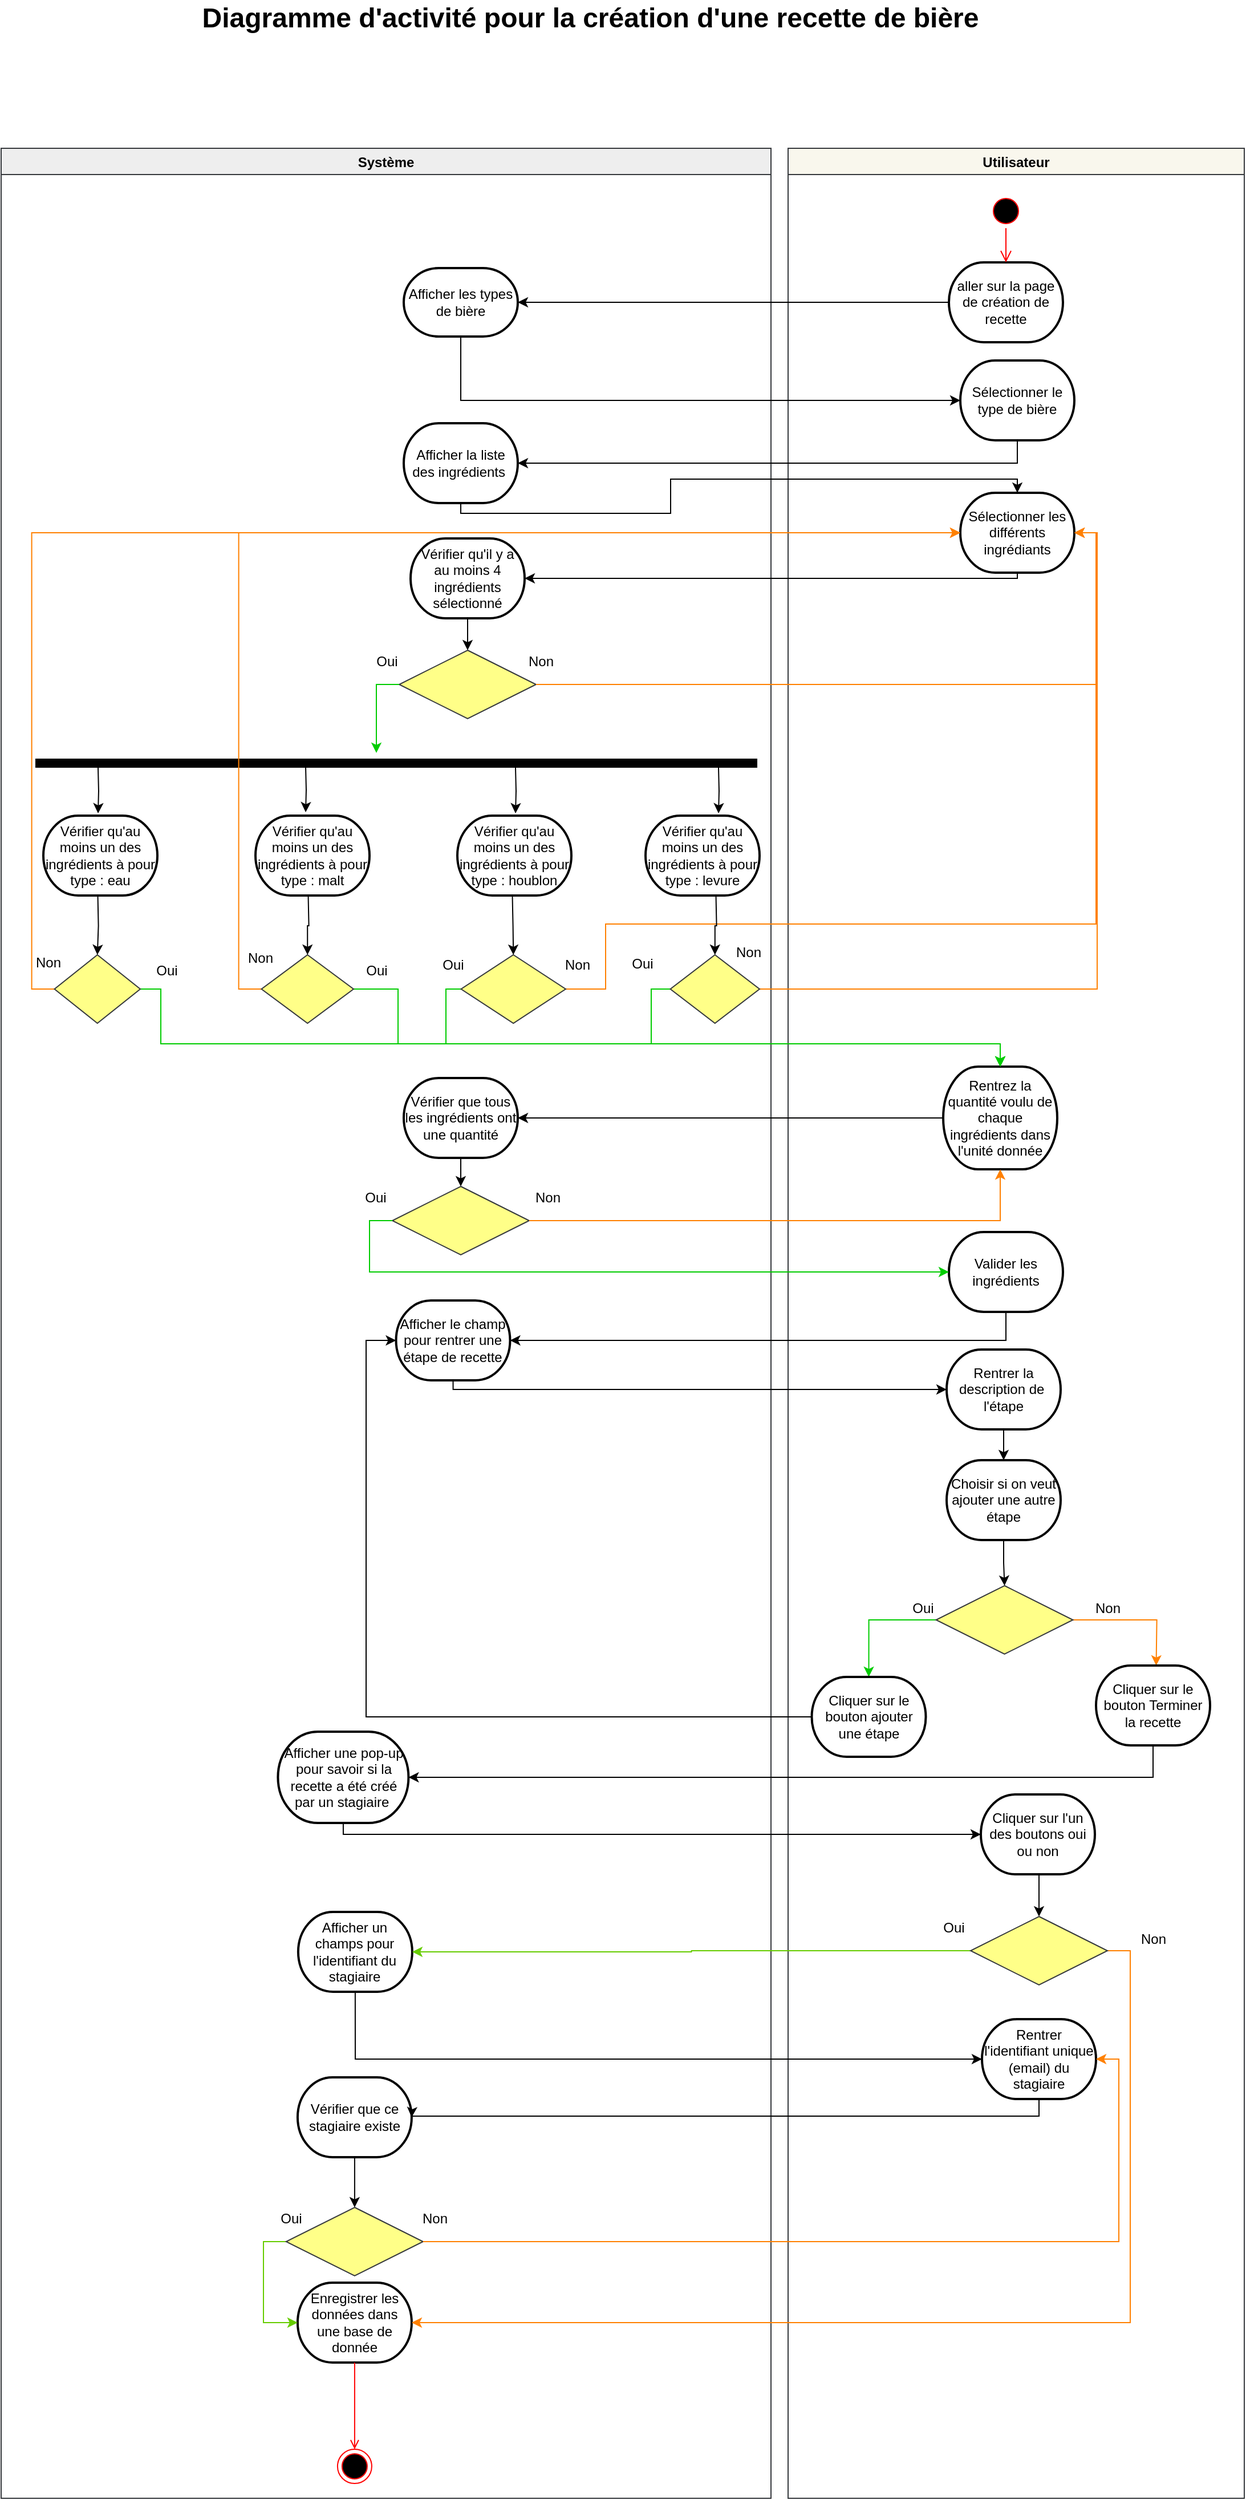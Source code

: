 <mxfile version="19.0.3" type="github">
  <diagram id="vqC2mFW4HvGlkNuLK0up" name="Page-1">
    <mxGraphModel dx="2207" dy="689" grid="1" gridSize="10" guides="1" tooltips="1" connect="1" arrows="1" fold="1" page="1" pageScale="1" pageWidth="1169" pageHeight="1654" math="0" shadow="0">
      <root>
        <mxCell id="0" />
        <mxCell id="1" parent="0" />
        <mxCell id="XFr-2iS9YjRfgRAXZtEG-104" value="Système" style="swimlane;strokeWidth=1;startSize=23;fillColor=#eeeeee;strokeColor=#36393d;gradientColor=none;swimlaneFillColor=default;" parent="1" vertex="1">
          <mxGeometry x="-60" y="280" width="675" height="2060" as="geometry" />
        </mxCell>
        <mxCell id="-LpXlav8uHPvm0gaR7sH-255" value="Afficher les types de bière" style="strokeWidth=2;html=1;shape=mxgraph.flowchart.terminator;whiteSpace=wrap;" parent="XFr-2iS9YjRfgRAXZtEG-104" vertex="1">
          <mxGeometry x="353" y="105" width="100" height="60" as="geometry" />
        </mxCell>
        <mxCell id="-LpXlav8uHPvm0gaR7sH-331" value="Afficher la liste des ingrédients&amp;nbsp;" style="strokeWidth=2;html=1;shape=mxgraph.flowchart.terminator;whiteSpace=wrap;" parent="XFr-2iS9YjRfgRAXZtEG-104" vertex="1">
          <mxGeometry x="353" y="241" width="100" height="70" as="geometry" />
        </mxCell>
        <mxCell id="XFr-2iS9YjRfgRAXZtEG-15" value="Vérifier qu&#39;il y a au moins 4 ingrédients sélectionné" style="strokeWidth=2;html=1;shape=mxgraph.flowchart.terminator;whiteSpace=wrap;" parent="XFr-2iS9YjRfgRAXZtEG-104" vertex="1">
          <mxGeometry x="359" y="342" width="100" height="70" as="geometry" />
        </mxCell>
        <mxCell id="XFr-2iS9YjRfgRAXZtEG-17" value="" style="shape=rhombus;perimeter=rhombusPerimeter;whiteSpace=wrap;html=1;align=center;fillColor=#ffff88;strokeColor=#36393d;" parent="XFr-2iS9YjRfgRAXZtEG-104" vertex="1">
          <mxGeometry x="349" y="440" width="120" height="60" as="geometry" />
        </mxCell>
        <mxCell id="XFr-2iS9YjRfgRAXZtEG-18" value="" style="edgeStyle=orthogonalEdgeStyle;rounded=0;orthogonalLoop=1;jettySize=auto;html=1;exitX=0.5;exitY=1;exitDx=0;exitDy=0;exitPerimeter=0;entryX=0.5;entryY=0;entryDx=0;entryDy=0;entryPerimeter=0;startArrow=none;endArrow=classic;endFill=1;" parent="XFr-2iS9YjRfgRAXZtEG-104" source="XFr-2iS9YjRfgRAXZtEG-15" target="XFr-2iS9YjRfgRAXZtEG-17" edge="1">
          <mxGeometry relative="1" as="geometry">
            <mxPoint x="570" y="788" as="sourcePoint" />
            <mxPoint x="569.5" y="1019" as="targetPoint" />
          </mxGeometry>
        </mxCell>
        <mxCell id="XFr-2iS9YjRfgRAXZtEG-20" value="Non" style="text;html=1;align=center;verticalAlign=middle;resizable=0;points=[];autosize=1;strokeColor=none;fillColor=none;" parent="XFr-2iS9YjRfgRAXZtEG-104" vertex="1">
          <mxGeometry x="453" y="440" width="40" height="20" as="geometry" />
        </mxCell>
        <mxCell id="XFr-2iS9YjRfgRAXZtEG-22" value="Oui" style="text;html=1;align=center;verticalAlign=middle;resizable=0;points=[];autosize=1;strokeColor=none;fillColor=none;" parent="XFr-2iS9YjRfgRAXZtEG-104" vertex="1">
          <mxGeometry x="323" y="440" width="30" height="20" as="geometry" />
        </mxCell>
        <mxCell id="XFr-2iS9YjRfgRAXZtEG-37" value="Non" style="text;html=1;align=center;verticalAlign=middle;resizable=0;points=[];autosize=1;strokeColor=none;fillColor=none;" parent="XFr-2iS9YjRfgRAXZtEG-104" vertex="1">
          <mxGeometry x="635" y="695" width="40" height="20" as="geometry" />
        </mxCell>
        <mxCell id="XFr-2iS9YjRfgRAXZtEG-108" style="edgeStyle=orthogonalEdgeStyle;rounded=0;orthogonalLoop=1;jettySize=auto;html=1;exitX=0.5;exitY=1;exitDx=0;exitDy=0;exitPerimeter=0;entryX=0.5;entryY=0;entryDx=0;entryDy=0;endArrow=classic;endFill=1;strokeColor=#000000;" parent="XFr-2iS9YjRfgRAXZtEG-104" source="XFr-2iS9YjRfgRAXZtEG-49" target="XFr-2iS9YjRfgRAXZtEG-50" edge="1">
          <mxGeometry relative="1" as="geometry" />
        </mxCell>
        <mxCell id="XFr-2iS9YjRfgRAXZtEG-49" value="Vérifier que tous les ingrédients ont une quantité" style="strokeWidth=2;html=1;shape=mxgraph.flowchart.terminator;whiteSpace=wrap;" parent="XFr-2iS9YjRfgRAXZtEG-104" vertex="1">
          <mxGeometry x="353" y="815" width="100" height="70" as="geometry" />
        </mxCell>
        <mxCell id="XFr-2iS9YjRfgRAXZtEG-50" value="" style="shape=rhombus;perimeter=rhombusPerimeter;whiteSpace=wrap;html=1;align=center;fillColor=#ffff88;strokeColor=#36393d;" parent="XFr-2iS9YjRfgRAXZtEG-104" vertex="1">
          <mxGeometry x="343" y="910" width="120" height="60" as="geometry" />
        </mxCell>
        <mxCell id="XFr-2iS9YjRfgRAXZtEG-53" value="Non" style="text;html=1;align=center;verticalAlign=middle;resizable=0;points=[];autosize=1;strokeColor=none;fillColor=none;" parent="XFr-2iS9YjRfgRAXZtEG-104" vertex="1">
          <mxGeometry x="459" y="910" width="40" height="20" as="geometry" />
        </mxCell>
        <mxCell id="XFr-2iS9YjRfgRAXZtEG-52" value="Oui" style="text;html=1;align=center;verticalAlign=middle;resizable=0;points=[];autosize=1;strokeColor=none;fillColor=none;" parent="XFr-2iS9YjRfgRAXZtEG-104" vertex="1">
          <mxGeometry x="313" y="910" width="30" height="20" as="geometry" />
        </mxCell>
        <mxCell id="XFr-2iS9YjRfgRAXZtEG-77" value="Afficher une pop-up pour savoir si la recette a été créé par un stagiaire&amp;nbsp;" style="strokeWidth=2;html=1;shape=mxgraph.flowchart.terminator;whiteSpace=wrap;" parent="XFr-2iS9YjRfgRAXZtEG-104" vertex="1">
          <mxGeometry x="242.7" y="1388" width="114.5" height="80" as="geometry" />
        </mxCell>
        <mxCell id="XFr-2iS9YjRfgRAXZtEG-94" value="Enregistrer les données dans une base de donnée" style="strokeWidth=2;html=1;shape=mxgraph.flowchart.terminator;whiteSpace=wrap;" parent="XFr-2iS9YjRfgRAXZtEG-104" vertex="1">
          <mxGeometry x="259.95" y="1871" width="100" height="70" as="geometry" />
        </mxCell>
        <mxCell id="-LpXlav8uHPvm0gaR7sH-312" value="" style="ellipse;html=1;shape=endState;fillColor=#000000;strokeColor=#ff0000;" parent="XFr-2iS9YjRfgRAXZtEG-104" vertex="1">
          <mxGeometry x="294.95" y="2017" width="30" height="30" as="geometry" />
        </mxCell>
        <mxCell id="XFr-2iS9YjRfgRAXZtEG-96" style="edgeStyle=orthogonalEdgeStyle;rounded=0;orthogonalLoop=1;jettySize=auto;html=1;endArrow=open;endFill=0;exitX=0.5;exitY=1;exitDx=0;exitDy=0;exitPerimeter=0;strokeColor=#FF0000;" parent="XFr-2iS9YjRfgRAXZtEG-104" source="XFr-2iS9YjRfgRAXZtEG-94" target="-LpXlav8uHPvm0gaR7sH-312" edge="1">
          <mxGeometry relative="1" as="geometry" />
        </mxCell>
        <mxCell id="XFr-2iS9YjRfgRAXZtEG-88" value="Vérifier que ce stagiaire existe" style="strokeWidth=2;html=1;shape=mxgraph.flowchart.terminator;whiteSpace=wrap;" parent="XFr-2iS9YjRfgRAXZtEG-104" vertex="1">
          <mxGeometry x="259.95" y="1691" width="100" height="70" as="geometry" />
        </mxCell>
        <mxCell id="XFr-2iS9YjRfgRAXZtEG-95" style="edgeStyle=orthogonalEdgeStyle;rounded=0;orthogonalLoop=1;jettySize=auto;html=1;entryX=0;entryY=0.5;entryDx=0;entryDy=0;entryPerimeter=0;endArrow=classic;endFill=1;exitX=0;exitY=0.5;exitDx=0;exitDy=0;fillColor=#cdeb8b;strokeColor=#66CC00;" parent="XFr-2iS9YjRfgRAXZtEG-104" source="XFr-2iS9YjRfgRAXZtEG-90" target="XFr-2iS9YjRfgRAXZtEG-94" edge="1">
          <mxGeometry relative="1" as="geometry" />
        </mxCell>
        <mxCell id="XFr-2iS9YjRfgRAXZtEG-90" value="" style="shape=rhombus;perimeter=rhombusPerimeter;whiteSpace=wrap;html=1;align=center;fillColor=#ffff88;strokeColor=#36393d;" parent="XFr-2iS9YjRfgRAXZtEG-104" vertex="1">
          <mxGeometry x="249.95" y="1805" width="120" height="60" as="geometry" />
        </mxCell>
        <mxCell id="XFr-2iS9YjRfgRAXZtEG-89" style="edgeStyle=orthogonalEdgeStyle;rounded=0;orthogonalLoop=1;jettySize=auto;html=1;endArrow=classic;endFill=1;exitX=0.5;exitY=1;exitDx=0;exitDy=0;exitPerimeter=0;entryX=0.5;entryY=0;entryDx=0;entryDy=0;" parent="XFr-2iS9YjRfgRAXZtEG-104" source="XFr-2iS9YjRfgRAXZtEG-88" target="XFr-2iS9YjRfgRAXZtEG-90" edge="1">
          <mxGeometry relative="1" as="geometry">
            <mxPoint x="472.45" y="2041" as="targetPoint" />
          </mxGeometry>
        </mxCell>
        <mxCell id="XFr-2iS9YjRfgRAXZtEG-92" value="Non" style="text;html=1;align=center;verticalAlign=middle;resizable=0;points=[];autosize=1;strokeColor=none;fillColor=none;" parent="XFr-2iS9YjRfgRAXZtEG-104" vertex="1">
          <mxGeometry x="359.95" y="1805" width="40" height="20" as="geometry" />
        </mxCell>
        <mxCell id="XFr-2iS9YjRfgRAXZtEG-93" value="Oui" style="text;html=1;align=center;verticalAlign=middle;resizable=0;points=[];autosize=1;strokeColor=none;fillColor=none;" parent="XFr-2iS9YjRfgRAXZtEG-104" vertex="1">
          <mxGeometry x="238.7" y="1805" width="30" height="20" as="geometry" />
        </mxCell>
        <mxCell id="XFr-2iS9YjRfgRAXZtEG-111" value="Afficher un champs pour l&#39;identifiant du stagiaire" style="strokeWidth=2;html=1;shape=mxgraph.flowchart.terminator;whiteSpace=wrap;" parent="XFr-2iS9YjRfgRAXZtEG-104" vertex="1">
          <mxGeometry x="260.45" y="1546" width="100" height="70" as="geometry" />
        </mxCell>
        <mxCell id="XFr-2iS9YjRfgRAXZtEG-103" value="Utilisateur" style="swimlane;strokeWidth=1;startSize=23;fillColor=#f9f7ed;strokeColor=#36393d;swimlaneFillColor=default;" parent="1" vertex="1">
          <mxGeometry x="630" y="280" width="400" height="2060" as="geometry" />
        </mxCell>
        <mxCell id="-LpXlav8uHPvm0gaR7sH-252" value="" style="ellipse;html=1;shape=startState;fillColor=#000000;strokeColor=#ff0000;" parent="XFr-2iS9YjRfgRAXZtEG-103" vertex="1">
          <mxGeometry x="176" y="40" width="30" height="30" as="geometry" />
        </mxCell>
        <mxCell id="-LpXlav8uHPvm0gaR7sH-254" value="aller sur la page de création de recette" style="strokeWidth=2;html=1;shape=mxgraph.flowchart.terminator;whiteSpace=wrap;" parent="XFr-2iS9YjRfgRAXZtEG-103" vertex="1">
          <mxGeometry x="141" y="100" width="100" height="70" as="geometry" />
        </mxCell>
        <mxCell id="-LpXlav8uHPvm0gaR7sH-253" value="" style="edgeStyle=orthogonalEdgeStyle;html=1;verticalAlign=bottom;endArrow=open;endSize=8;strokeColor=#ff0000;rounded=0;entryX=0.5;entryY=0;entryDx=0;entryDy=0;entryPerimeter=0;" parent="XFr-2iS9YjRfgRAXZtEG-103" source="-LpXlav8uHPvm0gaR7sH-252" target="-LpXlav8uHPvm0gaR7sH-254" edge="1">
          <mxGeometry relative="1" as="geometry">
            <mxPoint x="-14" y="90" as="targetPoint" />
          </mxGeometry>
        </mxCell>
        <mxCell id="-LpXlav8uHPvm0gaR7sH-261" style="edgeStyle=orthogonalEdgeStyle;rounded=0;orthogonalLoop=1;jettySize=auto;html=1;exitX=0.5;exitY=1;exitDx=0;exitDy=0;exitPerimeter=0;" parent="XFr-2iS9YjRfgRAXZtEG-103" source="-LpXlav8uHPvm0gaR7sH-254" target="-LpXlav8uHPvm0gaR7sH-254" edge="1">
          <mxGeometry relative="1" as="geometry" />
        </mxCell>
        <mxCell id="-LpXlav8uHPvm0gaR7sH-329" value="Sélectionner le type de bière" style="strokeWidth=2;html=1;shape=mxgraph.flowchart.terminator;whiteSpace=wrap;" parent="XFr-2iS9YjRfgRAXZtEG-103" vertex="1">
          <mxGeometry x="151" y="186" width="100" height="70" as="geometry" />
        </mxCell>
        <mxCell id="XFr-2iS9YjRfgRAXZtEG-2" value="Sélectionner les différents ingrédiants" style="strokeWidth=2;html=1;shape=mxgraph.flowchart.terminator;whiteSpace=wrap;" parent="XFr-2iS9YjRfgRAXZtEG-103" vertex="1">
          <mxGeometry x="151" y="302" width="100" height="70" as="geometry" />
        </mxCell>
        <mxCell id="XFr-2iS9YjRfgRAXZtEG-47" value="Rentrez la quantité voulu de chaque ingrédients dans l&#39;unité donnée" style="strokeWidth=2;html=1;shape=mxgraph.flowchart.terminator;whiteSpace=wrap;" parent="XFr-2iS9YjRfgRAXZtEG-103" vertex="1">
          <mxGeometry x="136" y="805" width="100" height="90" as="geometry" />
        </mxCell>
        <mxCell id="XFr-2iS9YjRfgRAXZtEG-56" value="Valider les ingrédients" style="strokeWidth=2;html=1;shape=mxgraph.flowchart.terminator;whiteSpace=wrap;" parent="XFr-2iS9YjRfgRAXZtEG-103" vertex="1">
          <mxGeometry x="141" y="950" width="100" height="70" as="geometry" />
        </mxCell>
        <mxCell id="XFr-2iS9YjRfgRAXZtEG-79" value="Cliquer sur l&#39;un des boutons oui ou non" style="strokeWidth=2;html=1;shape=mxgraph.flowchart.terminator;whiteSpace=wrap;" parent="XFr-2iS9YjRfgRAXZtEG-103" vertex="1">
          <mxGeometry x="169" y="1443" width="100" height="70" as="geometry" />
        </mxCell>
        <mxCell id="-LpXlav8uHPvm0gaR7sH-330" style="edgeStyle=orthogonalEdgeStyle;rounded=0;orthogonalLoop=1;jettySize=auto;html=1;endArrow=classic;endFill=1;entryX=0;entryY=0.5;entryDx=0;entryDy=0;entryPerimeter=0;exitX=0.5;exitY=1;exitDx=0;exitDy=0;exitPerimeter=0;" parent="1" source="-LpXlav8uHPvm0gaR7sH-255" target="-LpXlav8uHPvm0gaR7sH-329" edge="1">
          <mxGeometry relative="1" as="geometry">
            <mxPoint x="510" y="630" as="targetPoint" />
          </mxGeometry>
        </mxCell>
        <mxCell id="-LpXlav8uHPvm0gaR7sH-332" style="edgeStyle=orthogonalEdgeStyle;rounded=0;orthogonalLoop=1;jettySize=auto;html=1;exitX=0.5;exitY=1;exitDx=0;exitDy=0;exitPerimeter=0;entryX=1;entryY=0.5;entryDx=0;entryDy=0;entryPerimeter=0;endArrow=classic;endFill=1;" parent="1" source="-LpXlav8uHPvm0gaR7sH-329" target="-LpXlav8uHPvm0gaR7sH-331" edge="1">
          <mxGeometry relative="1" as="geometry" />
        </mxCell>
        <mxCell id="XFr-2iS9YjRfgRAXZtEG-1" style="edgeStyle=orthogonalEdgeStyle;rounded=0;orthogonalLoop=1;jettySize=auto;html=1;exitX=0.5;exitY=1;exitDx=0;exitDy=0;exitPerimeter=0;entryX=0.5;entryY=0;entryDx=0;entryDy=0;entryPerimeter=0;" parent="1" source="-LpXlav8uHPvm0gaR7sH-331" target="XFr-2iS9YjRfgRAXZtEG-2" edge="1">
          <mxGeometry relative="1" as="geometry">
            <mxPoint x="512" y="880" as="targetPoint" />
            <Array as="points">
              <mxPoint x="345" y="600" />
              <mxPoint x="527" y="600" />
              <mxPoint x="527" y="570" />
              <mxPoint x="740" y="570" />
            </Array>
          </mxGeometry>
        </mxCell>
        <mxCell id="XFr-2iS9YjRfgRAXZtEG-3" value="" style="line;strokeWidth=8;fillColor=none;align=left;verticalAlign=middle;spacingTop=-1;spacingLeft=3;spacingRight=3;rotatable=0;labelPosition=right;points=[];portConstraint=eastwest;" parent="1" vertex="1">
          <mxGeometry x="-30" y="815" width="633" height="8" as="geometry" />
        </mxCell>
        <mxCell id="XFr-2iS9YjRfgRAXZtEG-5" style="edgeStyle=orthogonalEdgeStyle;rounded=0;orthogonalLoop=1;jettySize=auto;html=1;exitX=0.5;exitY=1;exitDx=0;exitDy=0;exitPerimeter=0;entryX=0.5;entryY=0;entryDx=0;entryDy=0;entryPerimeter=0;" parent="1" edge="1">
          <mxGeometry relative="1" as="geometry">
            <mxPoint x="207" y="822" as="sourcePoint" />
            <mxPoint x="207" y="862" as="targetPoint" />
          </mxGeometry>
        </mxCell>
        <mxCell id="XFr-2iS9YjRfgRAXZtEG-6" style="edgeStyle=orthogonalEdgeStyle;rounded=0;orthogonalLoop=1;jettySize=auto;html=1;exitX=0.5;exitY=1;exitDx=0;exitDy=0;exitPerimeter=0;entryX=0.5;entryY=0;entryDx=0;entryDy=0;entryPerimeter=0;" parent="1" edge="1">
          <mxGeometry relative="1" as="geometry">
            <mxPoint x="569" y="823" as="sourcePoint" />
            <mxPoint x="569" y="863" as="targetPoint" />
          </mxGeometry>
        </mxCell>
        <mxCell id="XFr-2iS9YjRfgRAXZtEG-8" style="edgeStyle=orthogonalEdgeStyle;rounded=0;orthogonalLoop=1;jettySize=auto;html=1;exitX=0.5;exitY=1;exitDx=0;exitDy=0;exitPerimeter=0;entryX=0.5;entryY=0;entryDx=0;entryDy=0;entryPerimeter=0;" parent="1" edge="1">
          <mxGeometry relative="1" as="geometry">
            <mxPoint x="25" y="823" as="sourcePoint" />
            <mxPoint x="25" y="863" as="targetPoint" />
          </mxGeometry>
        </mxCell>
        <mxCell id="XFr-2iS9YjRfgRAXZtEG-9" value="Vérifier qu&#39;au moins un des ingrédients à pour type : eau" style="strokeWidth=2;html=1;shape=mxgraph.flowchart.terminator;whiteSpace=wrap;" parent="1" vertex="1">
          <mxGeometry x="-23" y="865" width="100" height="70" as="geometry" />
        </mxCell>
        <mxCell id="XFr-2iS9YjRfgRAXZtEG-10" value="Vérifier qu&#39;au moins un des ingrédients à pour type : malt" style="strokeWidth=2;html=1;shape=mxgraph.flowchart.terminator;whiteSpace=wrap;" parent="1" vertex="1">
          <mxGeometry x="163" y="865" width="100" height="70" as="geometry" />
        </mxCell>
        <mxCell id="XFr-2iS9YjRfgRAXZtEG-11" value="Vérifier qu&#39;au moins un des ingrédients à pour type : levure" style="strokeWidth=2;html=1;shape=mxgraph.flowchart.terminator;whiteSpace=wrap;" parent="1" vertex="1">
          <mxGeometry x="505" y="865" width="100" height="70" as="geometry" />
        </mxCell>
        <mxCell id="XFr-2iS9YjRfgRAXZtEG-12" value="Vérifier qu&#39;au moins un des ingrédients à pour type : houblon" style="strokeWidth=2;html=1;shape=mxgraph.flowchart.terminator;whiteSpace=wrap;" parent="1" vertex="1">
          <mxGeometry x="340" y="865" width="100" height="70" as="geometry" />
        </mxCell>
        <mxCell id="XFr-2iS9YjRfgRAXZtEG-13" style="edgeStyle=orthogonalEdgeStyle;rounded=0;orthogonalLoop=1;jettySize=auto;html=1;exitX=0.5;exitY=1;exitDx=0;exitDy=0;exitPerimeter=0;entryX=0.5;entryY=0;entryDx=0;entryDy=0;entryPerimeter=0;" parent="1" edge="1">
          <mxGeometry relative="1" as="geometry">
            <mxPoint x="391" y="823" as="sourcePoint" />
            <mxPoint x="391" y="863" as="targetPoint" />
          </mxGeometry>
        </mxCell>
        <mxCell id="XFr-2iS9YjRfgRAXZtEG-16" value="" style="edgeStyle=orthogonalEdgeStyle;rounded=0;orthogonalLoop=1;jettySize=auto;html=1;exitX=0.5;exitY=1;exitDx=0;exitDy=0;exitPerimeter=0;entryX=1;entryY=0.5;entryDx=0;entryDy=0;entryPerimeter=0;endArrow=classic;endFill=1;" parent="1" source="XFr-2iS9YjRfgRAXZtEG-2" target="XFr-2iS9YjRfgRAXZtEG-15" edge="1">
          <mxGeometry relative="1" as="geometry">
            <mxPoint x="511" y="950" as="sourcePoint" />
            <mxPoint x="511.5" y="1156" as="targetPoint" />
            <Array as="points">
              <mxPoint x="831" y="657" />
            </Array>
          </mxGeometry>
        </mxCell>
        <mxCell id="XFr-2iS9YjRfgRAXZtEG-19" style="edgeStyle=orthogonalEdgeStyle;rounded=0;orthogonalLoop=1;jettySize=auto;html=1;entryX=1;entryY=0.5;entryDx=0;entryDy=0;entryPerimeter=0;endArrow=classic;endFill=1;exitX=1;exitY=0.5;exitDx=0;exitDy=0;strokeColor=#FF8000;" parent="1" source="XFr-2iS9YjRfgRAXZtEG-17" target="XFr-2iS9YjRfgRAXZtEG-2" edge="1">
          <mxGeometry relative="1" as="geometry">
            <Array as="points">
              <mxPoint x="900" y="750" />
              <mxPoint x="900" y="617" />
            </Array>
          </mxGeometry>
        </mxCell>
        <mxCell id="XFr-2iS9YjRfgRAXZtEG-21" style="edgeStyle=orthogonalEdgeStyle;rounded=0;orthogonalLoop=1;jettySize=auto;html=1;exitX=0;exitY=0.5;exitDx=0;exitDy=0;endArrow=classic;endFill=1;strokeColor=#00CC00;" parent="1" source="XFr-2iS9YjRfgRAXZtEG-17" edge="1">
          <mxGeometry relative="1" as="geometry">
            <mxPoint x="269" y="810" as="targetPoint" />
            <Array as="points">
              <mxPoint x="269" y="750" />
            </Array>
          </mxGeometry>
        </mxCell>
        <mxCell id="XFr-2iS9YjRfgRAXZtEG-39" style="edgeStyle=orthogonalEdgeStyle;rounded=0;orthogonalLoop=1;jettySize=auto;html=1;exitX=1;exitY=0.5;exitDx=0;exitDy=0;endArrow=classic;endFill=1;entryX=0.5;entryY=0;entryDx=0;entryDy=0;entryPerimeter=0;strokeColor=#00CC00;" parent="1" source="XFr-2iS9YjRfgRAXZtEG-23" target="XFr-2iS9YjRfgRAXZtEG-47" edge="1">
          <mxGeometry relative="1" as="geometry">
            <mxPoint x="441.5" y="1176" as="targetPoint" />
            <Array as="points">
              <mxPoint x="80" y="1017" />
              <mxPoint x="80" y="1065" />
              <mxPoint x="816" y="1065" />
            </Array>
          </mxGeometry>
        </mxCell>
        <mxCell id="XFr-2iS9YjRfgRAXZtEG-44" style="edgeStyle=orthogonalEdgeStyle;rounded=0;orthogonalLoop=1;jettySize=auto;html=1;exitX=0;exitY=0.5;exitDx=0;exitDy=0;entryX=0;entryY=0.5;entryDx=0;entryDy=0;entryPerimeter=0;endArrow=classic;endFill=1;strokeColor=#FF8000;" parent="1" source="XFr-2iS9YjRfgRAXZtEG-23" target="XFr-2iS9YjRfgRAXZtEG-2" edge="1">
          <mxGeometry relative="1" as="geometry" />
        </mxCell>
        <mxCell id="XFr-2iS9YjRfgRAXZtEG-23" value="" style="shape=rhombus;perimeter=rhombusPerimeter;whiteSpace=wrap;html=1;align=center;fillColor=#ffff88;strokeColor=#36393d;" parent="1" vertex="1">
          <mxGeometry x="-13.25" y="987" width="75.25" height="60" as="geometry" />
        </mxCell>
        <mxCell id="XFr-2iS9YjRfgRAXZtEG-24" value="" style="edgeStyle=orthogonalEdgeStyle;rounded=0;orthogonalLoop=1;jettySize=auto;html=1;exitX=0.5;exitY=1;exitDx=0;exitDy=0;exitPerimeter=0;entryX=0.5;entryY=0;entryDx=0;entryDy=0;entryPerimeter=0;startArrow=none;endArrow=classic;endFill=1;" parent="1" target="XFr-2iS9YjRfgRAXZtEG-23" edge="1">
          <mxGeometry relative="1" as="geometry">
            <mxPoint x="24.75" y="935" as="sourcePoint" />
            <mxPoint x="24.25" y="1166" as="targetPoint" />
          </mxGeometry>
        </mxCell>
        <mxCell id="XFr-2iS9YjRfgRAXZtEG-25" value="Non" style="text;html=1;align=center;verticalAlign=middle;resizable=0;points=[];autosize=1;strokeColor=none;fillColor=none;" parent="1" vertex="1">
          <mxGeometry x="-39.5" y="984" width="40" height="20" as="geometry" />
        </mxCell>
        <mxCell id="XFr-2iS9YjRfgRAXZtEG-26" value="Oui" style="text;html=1;align=center;verticalAlign=middle;resizable=0;points=[];autosize=1;strokeColor=none;fillColor=none;" parent="1" vertex="1">
          <mxGeometry x="69.5" y="991" width="30" height="20" as="geometry" />
        </mxCell>
        <mxCell id="XFr-2iS9YjRfgRAXZtEG-40" style="edgeStyle=orthogonalEdgeStyle;rounded=0;orthogonalLoop=1;jettySize=auto;html=1;exitX=1;exitY=0.5;exitDx=0;exitDy=0;endArrow=classic;endFill=1;entryX=0.5;entryY=0;entryDx=0;entryDy=0;entryPerimeter=0;strokeColor=#00CC00;" parent="1" source="XFr-2iS9YjRfgRAXZtEG-27" target="XFr-2iS9YjRfgRAXZtEG-47" edge="1">
          <mxGeometry relative="1" as="geometry">
            <mxPoint x="441.5" y="1176" as="targetPoint" />
            <Array as="points">
              <mxPoint x="288" y="1017" />
              <mxPoint x="288" y="1065" />
              <mxPoint x="816" y="1065" />
            </Array>
          </mxGeometry>
        </mxCell>
        <mxCell id="XFr-2iS9YjRfgRAXZtEG-43" style="edgeStyle=orthogonalEdgeStyle;rounded=0;orthogonalLoop=1;jettySize=auto;html=1;exitX=0;exitY=0.5;exitDx=0;exitDy=0;entryX=0;entryY=0.5;entryDx=0;entryDy=0;entryPerimeter=0;endArrow=classic;endFill=1;strokeColor=#FF8000;" parent="1" source="XFr-2iS9YjRfgRAXZtEG-27" target="XFr-2iS9YjRfgRAXZtEG-2" edge="1">
          <mxGeometry relative="1" as="geometry" />
        </mxCell>
        <mxCell id="XFr-2iS9YjRfgRAXZtEG-27" value="" style="shape=rhombus;perimeter=rhombusPerimeter;whiteSpace=wrap;html=1;align=center;fillColor=#ffff88;strokeColor=#36393d;" parent="1" vertex="1">
          <mxGeometry x="168.25" y="987" width="80.75" height="60" as="geometry" />
        </mxCell>
        <mxCell id="XFr-2iS9YjRfgRAXZtEG-28" value="" style="edgeStyle=orthogonalEdgeStyle;rounded=0;orthogonalLoop=1;jettySize=auto;html=1;exitX=0.5;exitY=1;exitDx=0;exitDy=0;exitPerimeter=0;entryX=0.5;entryY=0;entryDx=0;entryDy=0;entryPerimeter=0;startArrow=none;endArrow=classic;endFill=1;" parent="1" target="XFr-2iS9YjRfgRAXZtEG-27" edge="1">
          <mxGeometry relative="1" as="geometry">
            <mxPoint x="209.25" y="935" as="sourcePoint" />
            <mxPoint x="208.75" y="1166" as="targetPoint" />
          </mxGeometry>
        </mxCell>
        <mxCell id="XFr-2iS9YjRfgRAXZtEG-29" value="Non" style="text;html=1;align=center;verticalAlign=middle;resizable=0;points=[];autosize=1;strokeColor=none;fillColor=none;" parent="1" vertex="1">
          <mxGeometry x="147.25" y="980" width="40" height="20" as="geometry" />
        </mxCell>
        <mxCell id="XFr-2iS9YjRfgRAXZtEG-30" value="Oui" style="text;html=1;align=center;verticalAlign=middle;resizable=0;points=[];autosize=1;strokeColor=none;fillColor=none;" parent="1" vertex="1">
          <mxGeometry x="254" y="991" width="30" height="20" as="geometry" />
        </mxCell>
        <mxCell id="XFr-2iS9YjRfgRAXZtEG-41" style="edgeStyle=orthogonalEdgeStyle;rounded=0;orthogonalLoop=1;jettySize=auto;html=1;exitX=0;exitY=0.5;exitDx=0;exitDy=0;endArrow=classic;endFill=1;entryX=0.5;entryY=0;entryDx=0;entryDy=0;entryPerimeter=0;strokeColor=#00CC00;" parent="1" source="XFr-2iS9YjRfgRAXZtEG-31" target="XFr-2iS9YjRfgRAXZtEG-47" edge="1">
          <mxGeometry relative="1" as="geometry">
            <mxPoint x="441.5" y="1176" as="targetPoint" />
            <Array as="points">
              <mxPoint x="330" y="1017" />
              <mxPoint x="330" y="1065" />
              <mxPoint x="816" y="1065" />
            </Array>
          </mxGeometry>
        </mxCell>
        <mxCell id="XFr-2iS9YjRfgRAXZtEG-46" style="edgeStyle=orthogonalEdgeStyle;rounded=0;orthogonalLoop=1;jettySize=auto;html=1;exitX=1;exitY=0.5;exitDx=0;exitDy=0;entryX=1;entryY=0.5;entryDx=0;entryDy=0;entryPerimeter=0;endArrow=classic;endFill=1;strokeColor=#FF8000;" parent="1" source="XFr-2iS9YjRfgRAXZtEG-31" target="XFr-2iS9YjRfgRAXZtEG-2" edge="1">
          <mxGeometry relative="1" as="geometry">
            <Array as="points">
              <mxPoint x="470" y="1017" />
              <mxPoint x="470" y="960" />
              <mxPoint x="900" y="960" />
              <mxPoint x="900" y="617" />
            </Array>
          </mxGeometry>
        </mxCell>
        <mxCell id="XFr-2iS9YjRfgRAXZtEG-31" value="" style="shape=rhombus;perimeter=rhombusPerimeter;whiteSpace=wrap;html=1;align=center;fillColor=#ffff88;strokeColor=#36393d;" parent="1" vertex="1">
          <mxGeometry x="343.25" y="987" width="91.75" height="60" as="geometry" />
        </mxCell>
        <mxCell id="XFr-2iS9YjRfgRAXZtEG-32" value="" style="edgeStyle=orthogonalEdgeStyle;rounded=0;orthogonalLoop=1;jettySize=auto;html=1;exitX=0.5;exitY=1;exitDx=0;exitDy=0;exitPerimeter=0;entryX=0.5;entryY=0;entryDx=0;entryDy=0;entryPerimeter=0;startArrow=none;endArrow=classic;endFill=1;" parent="1" target="XFr-2iS9YjRfgRAXZtEG-31" edge="1">
          <mxGeometry relative="1" as="geometry">
            <mxPoint x="388.25" y="935" as="sourcePoint" />
            <mxPoint x="387.75" y="1166" as="targetPoint" />
          </mxGeometry>
        </mxCell>
        <mxCell id="XFr-2iS9YjRfgRAXZtEG-33" value="Non" style="text;html=1;align=center;verticalAlign=middle;resizable=0;points=[];autosize=1;strokeColor=none;fillColor=none;" parent="1" vertex="1">
          <mxGeometry x="425" y="986" width="40" height="20" as="geometry" />
        </mxCell>
        <mxCell id="XFr-2iS9YjRfgRAXZtEG-34" value="Oui" style="text;html=1;align=center;verticalAlign=middle;resizable=0;points=[];autosize=1;strokeColor=none;fillColor=none;" parent="1" vertex="1">
          <mxGeometry x="321.25" y="986" width="30" height="20" as="geometry" />
        </mxCell>
        <mxCell id="XFr-2iS9YjRfgRAXZtEG-42" style="edgeStyle=orthogonalEdgeStyle;rounded=0;orthogonalLoop=1;jettySize=auto;html=1;exitX=0;exitY=0.5;exitDx=0;exitDy=0;endArrow=classic;endFill=1;entryX=0.5;entryY=0;entryDx=0;entryDy=0;entryPerimeter=0;strokeColor=#00CC00;" parent="1" source="XFr-2iS9YjRfgRAXZtEG-35" target="XFr-2iS9YjRfgRAXZtEG-47" edge="1">
          <mxGeometry relative="1" as="geometry">
            <mxPoint x="441.5" y="1176" as="targetPoint" />
            <Array as="points">
              <mxPoint x="510" y="1017" />
              <mxPoint x="510" y="1065" />
              <mxPoint x="816" y="1065" />
            </Array>
          </mxGeometry>
        </mxCell>
        <mxCell id="XFr-2iS9YjRfgRAXZtEG-45" style="edgeStyle=orthogonalEdgeStyle;rounded=0;orthogonalLoop=1;jettySize=auto;html=1;exitX=1;exitY=0.5;exitDx=0;exitDy=0;entryX=1;entryY=0.5;entryDx=0;entryDy=0;entryPerimeter=0;endArrow=classic;endFill=1;strokeColor=#FF8000;" parent="1" source="XFr-2iS9YjRfgRAXZtEG-35" target="XFr-2iS9YjRfgRAXZtEG-2" edge="1">
          <mxGeometry relative="1" as="geometry" />
        </mxCell>
        <mxCell id="XFr-2iS9YjRfgRAXZtEG-35" value="" style="shape=rhombus;perimeter=rhombusPerimeter;whiteSpace=wrap;html=1;align=center;fillColor=#ffff88;strokeColor=#36393d;" parent="1" vertex="1">
          <mxGeometry x="526.75" y="987" width="78.25" height="60" as="geometry" />
        </mxCell>
        <mxCell id="XFr-2iS9YjRfgRAXZtEG-36" value="" style="edgeStyle=orthogonalEdgeStyle;rounded=0;orthogonalLoop=1;jettySize=auto;html=1;exitX=0.5;exitY=1;exitDx=0;exitDy=0;exitPerimeter=0;entryX=0.5;entryY=0;entryDx=0;entryDy=0;entryPerimeter=0;startArrow=none;endArrow=classic;endFill=1;" parent="1" target="XFr-2iS9YjRfgRAXZtEG-35" edge="1">
          <mxGeometry relative="1" as="geometry">
            <mxPoint x="566.75" y="935" as="sourcePoint" />
            <mxPoint x="566.25" y="1166" as="targetPoint" />
          </mxGeometry>
        </mxCell>
        <mxCell id="XFr-2iS9YjRfgRAXZtEG-38" value="Oui" style="text;html=1;align=center;verticalAlign=middle;resizable=0;points=[];autosize=1;strokeColor=none;fillColor=none;" parent="1" vertex="1">
          <mxGeometry x="486.75" y="985" width="30" height="20" as="geometry" />
        </mxCell>
        <mxCell id="XFr-2iS9YjRfgRAXZtEG-54" style="edgeStyle=orthogonalEdgeStyle;rounded=0;orthogonalLoop=1;jettySize=auto;html=1;exitX=1;exitY=0.5;exitDx=0;exitDy=0;entryX=0.5;entryY=1;entryDx=0;entryDy=0;entryPerimeter=0;endArrow=classic;endFill=1;strokeColor=#FF8000;" parent="1" source="XFr-2iS9YjRfgRAXZtEG-50" target="XFr-2iS9YjRfgRAXZtEG-47" edge="1">
          <mxGeometry relative="1" as="geometry" />
        </mxCell>
        <mxCell id="XFr-2iS9YjRfgRAXZtEG-57" style="edgeStyle=orthogonalEdgeStyle;rounded=0;orthogonalLoop=1;jettySize=auto;html=1;exitX=0.5;exitY=1;exitDx=0;exitDy=0;exitPerimeter=0;endArrow=classic;endFill=1;entryX=1;entryY=0.5;entryDx=0;entryDy=0;entryPerimeter=0;" parent="1" source="XFr-2iS9YjRfgRAXZtEG-56" target="XFr-2iS9YjRfgRAXZtEG-60" edge="1">
          <mxGeometry relative="1" as="geometry">
            <mxPoint x="332" y="1440" as="targetPoint" />
          </mxGeometry>
        </mxCell>
        <mxCell id="XFr-2iS9YjRfgRAXZtEG-61" style="edgeStyle=orthogonalEdgeStyle;rounded=0;orthogonalLoop=1;jettySize=auto;html=1;endArrow=classic;endFill=1;entryX=0;entryY=0.5;entryDx=0;entryDy=0;entryPerimeter=0;exitX=0.5;exitY=1;exitDx=0;exitDy=0;exitPerimeter=0;" parent="1" source="XFr-2iS9YjRfgRAXZtEG-60" target="XFr-2iS9YjRfgRAXZtEG-62" edge="1">
          <mxGeometry relative="1" as="geometry">
            <mxPoint x="332.5" y="1560" as="targetPoint" />
            <Array as="points">
              <mxPoint x="336" y="1368" />
            </Array>
          </mxGeometry>
        </mxCell>
        <mxCell id="XFr-2iS9YjRfgRAXZtEG-60" value="Afficher le champ pour rentrer une étape de recette" style="strokeWidth=2;html=1;shape=mxgraph.flowchart.terminator;whiteSpace=wrap;" parent="1" vertex="1">
          <mxGeometry x="286.25" y="1290" width="100" height="70" as="geometry" />
        </mxCell>
        <mxCell id="XFr-2iS9YjRfgRAXZtEG-63" style="edgeStyle=orthogonalEdgeStyle;rounded=0;orthogonalLoop=1;jettySize=auto;html=1;exitX=0.5;exitY=1;exitDx=0;exitDy=0;exitPerimeter=0;endArrow=classic;endFill=1;entryX=0.5;entryY=0;entryDx=0;entryDy=0;entryPerimeter=0;" parent="1" source="XFr-2iS9YjRfgRAXZtEG-62" target="XFr-2iS9YjRfgRAXZtEG-66" edge="1">
          <mxGeometry relative="1" as="geometry">
            <mxPoint x="427" y="1670" as="targetPoint" />
          </mxGeometry>
        </mxCell>
        <mxCell id="XFr-2iS9YjRfgRAXZtEG-62" value="Rentrer la description de&amp;nbsp; l&#39;étape" style="strokeWidth=2;html=1;shape=mxgraph.flowchart.terminator;whiteSpace=wrap;" parent="1" vertex="1">
          <mxGeometry x="769" y="1333" width="100" height="70" as="geometry" />
        </mxCell>
        <mxCell id="XFr-2iS9YjRfgRAXZtEG-69" style="edgeStyle=orthogonalEdgeStyle;rounded=0;orthogonalLoop=1;jettySize=auto;html=1;exitX=0;exitY=0.5;exitDx=0;exitDy=0;endArrow=classic;endFill=1;entryX=0.5;entryY=0;entryDx=0;entryDy=0;entryPerimeter=0;strokeColor=#00CC00;" parent="1" source="XFr-2iS9YjRfgRAXZtEG-65" target="XFr-2iS9YjRfgRAXZtEG-71" edge="1">
          <mxGeometry relative="1" as="geometry">
            <mxPoint x="593.75" y="1620" as="targetPoint" />
          </mxGeometry>
        </mxCell>
        <mxCell id="XFr-2iS9YjRfgRAXZtEG-73" style="edgeStyle=orthogonalEdgeStyle;rounded=0;orthogonalLoop=1;jettySize=auto;html=1;exitX=1;exitY=0.5;exitDx=0;exitDy=0;endArrow=classic;endFill=1;strokeColor=#FF8000;" parent="1" source="XFr-2iS9YjRfgRAXZtEG-65" edge="1">
          <mxGeometry relative="1" as="geometry">
            <mxPoint x="952.75" y="1610" as="targetPoint" />
          </mxGeometry>
        </mxCell>
        <mxCell id="XFr-2iS9YjRfgRAXZtEG-65" value="" style="shape=rhombus;perimeter=rhombusPerimeter;whiteSpace=wrap;html=1;align=center;fillColor=#ffff88;strokeColor=#36393d;" parent="1" vertex="1">
          <mxGeometry x="759.75" y="1540" width="120" height="60" as="geometry" />
        </mxCell>
        <mxCell id="XFr-2iS9YjRfgRAXZtEG-67" style="edgeStyle=orthogonalEdgeStyle;rounded=0;orthogonalLoop=1;jettySize=auto;html=1;exitX=0.5;exitY=1;exitDx=0;exitDy=0;exitPerimeter=0;endArrow=classic;endFill=1;" parent="1" source="XFr-2iS9YjRfgRAXZtEG-66" target="XFr-2iS9YjRfgRAXZtEG-65" edge="1">
          <mxGeometry relative="1" as="geometry" />
        </mxCell>
        <mxCell id="XFr-2iS9YjRfgRAXZtEG-66" value="Choisir si on veut ajouter une autre étape" style="strokeWidth=2;html=1;shape=mxgraph.flowchart.terminator;whiteSpace=wrap;" parent="1" vertex="1">
          <mxGeometry x="769" y="1430" width="100" height="70" as="geometry" />
        </mxCell>
        <mxCell id="XFr-2iS9YjRfgRAXZtEG-70" value="Oui" style="text;html=1;align=center;verticalAlign=middle;resizable=0;points=[];autosize=1;strokeColor=none;fillColor=none;" parent="1" vertex="1">
          <mxGeometry x="732.75" y="1550" width="30" height="20" as="geometry" />
        </mxCell>
        <mxCell id="XFr-2iS9YjRfgRAXZtEG-72" style="edgeStyle=orthogonalEdgeStyle;rounded=0;orthogonalLoop=1;jettySize=auto;html=1;entryX=0;entryY=0.5;entryDx=0;entryDy=0;entryPerimeter=0;endArrow=classic;endFill=1;exitX=0;exitY=0.5;exitDx=0;exitDy=0;exitPerimeter=0;" parent="1" source="XFr-2iS9YjRfgRAXZtEG-71" target="XFr-2iS9YjRfgRAXZtEG-60" edge="1">
          <mxGeometry relative="1" as="geometry">
            <Array as="points">
              <mxPoint x="260" y="1655" />
              <mxPoint x="260" y="1325" />
            </Array>
          </mxGeometry>
        </mxCell>
        <mxCell id="XFr-2iS9YjRfgRAXZtEG-71" value="Cliquer sur le bouton ajouter une étape" style="strokeWidth=2;html=1;shape=mxgraph.flowchart.terminator;whiteSpace=wrap;" parent="1" vertex="1">
          <mxGeometry x="650.75" y="1620" width="100" height="70" as="geometry" />
        </mxCell>
        <mxCell id="XFr-2iS9YjRfgRAXZtEG-76" style="edgeStyle=orthogonalEdgeStyle;rounded=0;orthogonalLoop=1;jettySize=auto;html=1;exitX=0.5;exitY=1;exitDx=0;exitDy=0;exitPerimeter=0;endArrow=classic;endFill=1;entryX=1;entryY=0.5;entryDx=0;entryDy=0;entryPerimeter=0;" parent="1" source="XFr-2iS9YjRfgRAXZtEG-74" target="XFr-2iS9YjRfgRAXZtEG-77" edge="1">
          <mxGeometry relative="1" as="geometry">
            <mxPoint x="865.75" y="1730" as="targetPoint" />
          </mxGeometry>
        </mxCell>
        <mxCell id="XFr-2iS9YjRfgRAXZtEG-74" value="Cliquer sur le bouton Terminer la recette" style="strokeWidth=2;html=1;shape=mxgraph.flowchart.terminator;whiteSpace=wrap;" parent="1" vertex="1">
          <mxGeometry x="900" y="1610" width="100" height="70" as="geometry" />
        </mxCell>
        <mxCell id="XFr-2iS9YjRfgRAXZtEG-75" value="Non" style="text;html=1;align=center;verticalAlign=middle;resizable=0;points=[];autosize=1;strokeColor=none;fillColor=none;" parent="1" vertex="1">
          <mxGeometry x="890" y="1550" width="40" height="20" as="geometry" />
        </mxCell>
        <mxCell id="XFr-2iS9YjRfgRAXZtEG-78" style="edgeStyle=orthogonalEdgeStyle;rounded=0;orthogonalLoop=1;jettySize=auto;html=1;exitX=0.5;exitY=1;exitDx=0;exitDy=0;exitPerimeter=0;endArrow=classic;endFill=1;entryX=0;entryY=0.5;entryDx=0;entryDy=0;entryPerimeter=0;" parent="1" source="XFr-2iS9YjRfgRAXZtEG-77" target="XFr-2iS9YjRfgRAXZtEG-79" edge="1">
          <mxGeometry relative="1" as="geometry">
            <mxPoint x="504.75" y="1890" as="targetPoint" />
            <Array as="points">
              <mxPoint x="240" y="1758" />
            </Array>
          </mxGeometry>
        </mxCell>
        <mxCell id="XFr-2iS9YjRfgRAXZtEG-80" style="edgeStyle=orthogonalEdgeStyle;rounded=0;orthogonalLoop=1;jettySize=auto;html=1;endArrow=classic;endFill=1;exitX=0.5;exitY=1;exitDx=0;exitDy=0;exitPerimeter=0;entryX=0.5;entryY=0;entryDx=0;entryDy=0;" parent="1" source="XFr-2iS9YjRfgRAXZtEG-79" target="XFr-2iS9YjRfgRAXZtEG-81" edge="1">
          <mxGeometry relative="1" as="geometry">
            <mxPoint x="509.75" y="2000" as="targetPoint" />
          </mxGeometry>
        </mxCell>
        <mxCell id="XFr-2iS9YjRfgRAXZtEG-82" style="edgeStyle=orthogonalEdgeStyle;rounded=0;orthogonalLoop=1;jettySize=auto;html=1;endArrow=classic;endFill=1;entryX=1;entryY=0.5;entryDx=0;entryDy=0;entryPerimeter=0;exitX=1;exitY=0.5;exitDx=0;exitDy=0;strokeColor=#FF8000;" parent="1" source="XFr-2iS9YjRfgRAXZtEG-81" target="XFr-2iS9YjRfgRAXZtEG-94" edge="1">
          <mxGeometry relative="1" as="geometry">
            <mxPoint x="398.75" y="2090" as="targetPoint" />
          </mxGeometry>
        </mxCell>
        <mxCell id="XFr-2iS9YjRfgRAXZtEG-112" style="edgeStyle=orthogonalEdgeStyle;rounded=0;orthogonalLoop=1;jettySize=auto;html=1;entryX=1;entryY=0.5;entryDx=0;entryDy=0;entryPerimeter=0;endArrow=classic;endFill=1;strokeColor=#66CC00;" parent="1" source="XFr-2iS9YjRfgRAXZtEG-81" target="XFr-2iS9YjRfgRAXZtEG-111" edge="1">
          <mxGeometry relative="1" as="geometry" />
        </mxCell>
        <mxCell id="XFr-2iS9YjRfgRAXZtEG-81" value="" style="shape=rhombus;perimeter=rhombusPerimeter;whiteSpace=wrap;html=1;align=center;fillColor=#ffff88;strokeColor=#36393d;" parent="1" vertex="1">
          <mxGeometry x="790" y="1830" width="120" height="60" as="geometry" />
        </mxCell>
        <mxCell id="XFr-2iS9YjRfgRAXZtEG-83" value="Non" style="text;html=1;align=center;verticalAlign=middle;resizable=0;points=[];autosize=1;strokeColor=none;fillColor=none;" parent="1" vertex="1">
          <mxGeometry x="930" y="1840" width="40" height="20" as="geometry" />
        </mxCell>
        <mxCell id="XFr-2iS9YjRfgRAXZtEG-85" value="Oui" style="text;html=1;align=center;verticalAlign=middle;resizable=0;points=[];autosize=1;strokeColor=none;fillColor=none;" parent="1" vertex="1">
          <mxGeometry x="759.75" y="1830" width="30" height="20" as="geometry" />
        </mxCell>
        <mxCell id="XFr-2iS9YjRfgRAXZtEG-87" style="edgeStyle=orthogonalEdgeStyle;rounded=0;orthogonalLoop=1;jettySize=auto;html=1;exitX=0.5;exitY=1;exitDx=0;exitDy=0;exitPerimeter=0;endArrow=classic;endFill=1;entryX=1;entryY=0.5;entryDx=0;entryDy=0;entryPerimeter=0;" parent="1" source="XFr-2iS9YjRfgRAXZtEG-86" target="XFr-2iS9YjRfgRAXZtEG-88" edge="1">
          <mxGeometry relative="1" as="geometry">
            <mxPoint x="560" y="2160" as="targetPoint" />
            <Array as="points">
              <mxPoint x="850" y="2005" />
            </Array>
          </mxGeometry>
        </mxCell>
        <mxCell id="XFr-2iS9YjRfgRAXZtEG-86" value="Rentrer l&#39;identifiant unique (email) du stagiaire" style="strokeWidth=2;html=1;shape=mxgraph.flowchart.terminator;whiteSpace=wrap;" parent="1" vertex="1">
          <mxGeometry x="800" y="1920" width="100" height="70" as="geometry" />
        </mxCell>
        <mxCell id="XFr-2iS9YjRfgRAXZtEG-91" style="edgeStyle=orthogonalEdgeStyle;rounded=0;orthogonalLoop=1;jettySize=auto;html=1;exitX=1;exitY=0.5;exitDx=0;exitDy=0;entryX=1;entryY=0.5;entryDx=0;entryDy=0;entryPerimeter=0;endArrow=classic;endFill=1;strokeColor=#FF8000;" parent="1" source="XFr-2iS9YjRfgRAXZtEG-90" target="XFr-2iS9YjRfgRAXZtEG-86" edge="1">
          <mxGeometry relative="1" as="geometry" />
        </mxCell>
        <mxCell id="XFr-2iS9YjRfgRAXZtEG-105" style="edgeStyle=orthogonalEdgeStyle;rounded=0;orthogonalLoop=1;jettySize=auto;html=1;entryX=1;entryY=0.5;entryDx=0;entryDy=0;entryPerimeter=0;endArrow=classic;endFill=1;" parent="1" source="-LpXlav8uHPvm0gaR7sH-254" target="-LpXlav8uHPvm0gaR7sH-255" edge="1">
          <mxGeometry relative="1" as="geometry" />
        </mxCell>
        <mxCell id="XFr-2iS9YjRfgRAXZtEG-107" style="edgeStyle=orthogonalEdgeStyle;rounded=0;orthogonalLoop=1;jettySize=auto;html=1;exitX=0;exitY=0.5;exitDx=0;exitDy=0;exitPerimeter=0;entryX=1;entryY=0.5;entryDx=0;entryDy=0;entryPerimeter=0;endArrow=classic;endFill=1;strokeColor=#000000;" parent="1" source="XFr-2iS9YjRfgRAXZtEG-47" target="XFr-2iS9YjRfgRAXZtEG-49" edge="1">
          <mxGeometry relative="1" as="geometry" />
        </mxCell>
        <mxCell id="XFr-2iS9YjRfgRAXZtEG-109" style="edgeStyle=orthogonalEdgeStyle;rounded=0;orthogonalLoop=1;jettySize=auto;html=1;entryX=0;entryY=0.5;entryDx=0;entryDy=0;entryPerimeter=0;endArrow=classic;endFill=1;strokeColor=#00CC00;exitX=0;exitY=0.5;exitDx=0;exitDy=0;" parent="1" source="XFr-2iS9YjRfgRAXZtEG-50" target="XFr-2iS9YjRfgRAXZtEG-56" edge="1">
          <mxGeometry relative="1" as="geometry">
            <Array as="points">
              <mxPoint x="263" y="1220" />
              <mxPoint x="263" y="1265" />
            </Array>
          </mxGeometry>
        </mxCell>
        <mxCell id="XFr-2iS9YjRfgRAXZtEG-113" style="edgeStyle=orthogonalEdgeStyle;rounded=0;orthogonalLoop=1;jettySize=auto;html=1;exitX=0.5;exitY=1;exitDx=0;exitDy=0;exitPerimeter=0;entryX=0;entryY=0.5;entryDx=0;entryDy=0;entryPerimeter=0;endArrow=classic;endFill=1;strokeColor=#000000;" parent="1" source="XFr-2iS9YjRfgRAXZtEG-111" target="XFr-2iS9YjRfgRAXZtEG-86" edge="1">
          <mxGeometry relative="1" as="geometry" />
        </mxCell>
        <mxCell id="pnH12T5J89KPY4eMH1aA-2" value="Diagramme d&#39;activité pour la création d&#39;une recette de bière" style="text;align=center;fontStyle=1;verticalAlign=middle;spacingLeft=3;spacingRight=3;strokeColor=none;rotatable=0;points=[[0,0.5],[1,0.5]];portConstraint=eastwest;strokeWidth=3;fontSize=24;" vertex="1" parent="1">
          <mxGeometry x="416.75" y="150" width="80" height="26" as="geometry" />
        </mxCell>
      </root>
    </mxGraphModel>
  </diagram>
</mxfile>
